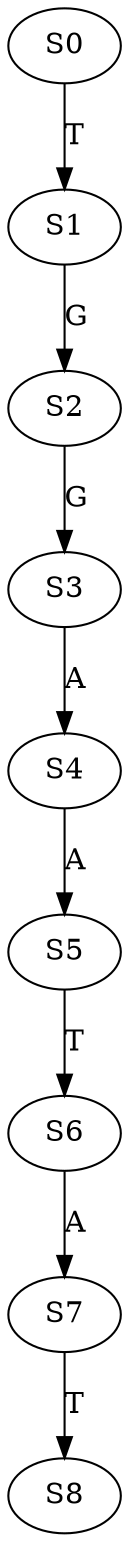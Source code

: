 strict digraph  {
	S0 -> S1 [ label = T ];
	S1 -> S2 [ label = G ];
	S2 -> S3 [ label = G ];
	S3 -> S4 [ label = A ];
	S4 -> S5 [ label = A ];
	S5 -> S6 [ label = T ];
	S6 -> S7 [ label = A ];
	S7 -> S8 [ label = T ];
}
